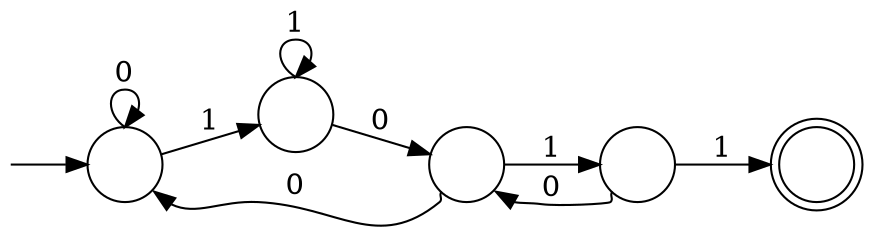 digraph {
    node [shape=circle]
    rankdir = LR
    splines = true
    overlap = scale
    sep = 1

    i [label="" pos="-1,0!" shape=none width=0]
    0 [label="" pos=" 0,0!"]
    1 [label="" pos=" 1,0!"]
    2 [label="" pos=" 2,0!"]
    3 [label="" pos=" 3,0!"]
	4 [label="" pos=" 4,0!" peripheries=2]

	i    -> 0
	0    -> 1    [label="1"]
	0:n  -> 0:n  [label="0"]
	1    -> 2    [label="0"]
	1:n  -> 1:n  [label="1"]
	2    -> 3    [label="1"]
	2:sw -> 0:se [label="0"]
	3    -> 4    [label="1"]
	3:sw -> 2:se [label="0"]
}
